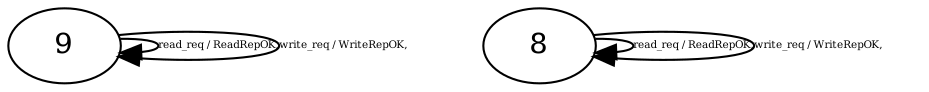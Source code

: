 digraph "Automata" { 
	 "9" [shape=ellipse,style=filled,fillcolor=white,URL="9"];
	 "8" [shape=ellipse,style=filled,fillcolor=white,URL="8"];
	 "9"->"9" [fontsize=5,label="read_req / ReadRepOK,",URL="t145"];
	 "9"->"9" [fontsize=5,label="write_req / WriteRepOK,",URL="t146"];
	 "8"->"8" [fontsize=5,label="read_req / ReadRepOK,",URL="t130"];
	 "8"->"8" [fontsize=5,label="write_req / WriteRepOK,",URL="t131"];
}
